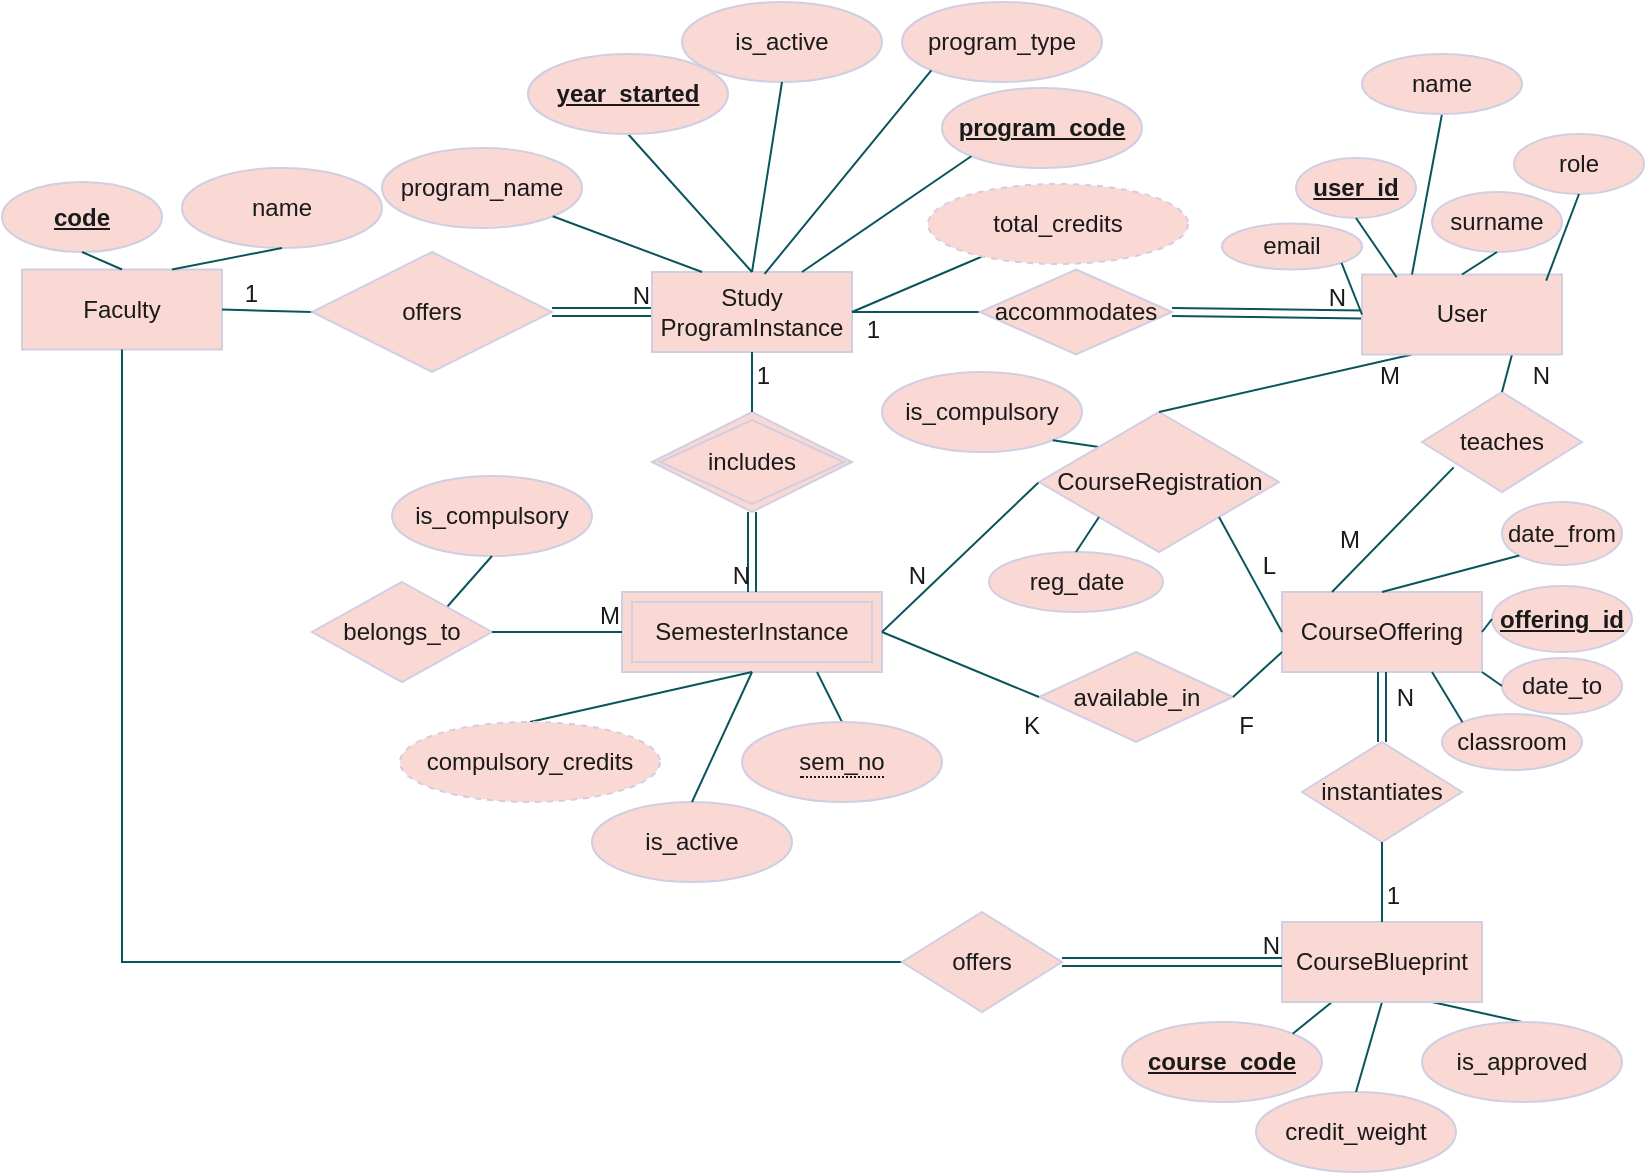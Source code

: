 <mxfile version="26.2.10">
  <diagram name="Page-1" id="ZFAcVRVE-hqpHr65Nv5H">
    <mxGraphModel dx="703" dy="483" grid="1" gridSize="10" guides="1" tooltips="1" connect="1" arrows="1" fold="1" page="1" pageScale="1" pageWidth="827" pageHeight="1169" math="0" shadow="0">
      <root>
        <mxCell id="0" />
        <mxCell id="1" parent="0" />
        <mxCell id="Cuksicx7Q6Ttsj1FzyHK-64" value="Faculty" style="whiteSpace=wrap;html=1;align=center;labelBackgroundColor=none;fillColor=#FAD9D5;strokeColor=#D0CEE2;fontColor=#1A1A1A;" parent="1" vertex="1">
          <mxGeometry x="16" y="203.75" width="100" height="40" as="geometry" />
        </mxCell>
        <mxCell id="Cuksicx7Q6Ttsj1FzyHK-65" value="&lt;b&gt;code&lt;/b&gt;" style="ellipse;whiteSpace=wrap;html=1;align=center;fontStyle=4;labelBackgroundColor=none;fillColor=#FAD9D5;strokeColor=#D0CEE2;fontColor=#1A1A1A;" parent="1" vertex="1">
          <mxGeometry x="6" y="160" width="80" height="35" as="geometry" />
        </mxCell>
        <mxCell id="Cuksicx7Q6Ttsj1FzyHK-66" value="" style="endArrow=none;html=1;rounded=0;entryX=0.5;entryY=0;entryDx=0;entryDy=0;exitX=0.5;exitY=1;exitDx=0;exitDy=0;labelBackgroundColor=none;fontColor=default;strokeColor=#09555B;" parent="1" source="Cuksicx7Q6Ttsj1FzyHK-65" target="Cuksicx7Q6Ttsj1FzyHK-64" edge="1">
          <mxGeometry relative="1" as="geometry">
            <mxPoint x="66" y="170" as="sourcePoint" />
            <mxPoint x="41" y="244" as="targetPoint" />
          </mxGeometry>
        </mxCell>
        <mxCell id="Cuksicx7Q6Ttsj1FzyHK-67" value="" style="shape=link;html=1;rounded=0;exitX=1;exitY=0.5;exitDx=0;exitDy=0;entryX=0;entryY=0.5;entryDx=0;entryDy=0;labelBackgroundColor=none;fontColor=default;strokeColor=#09555B;" parent="1" source="Cuksicx7Q6Ttsj1FzyHK-72" target="Cuksicx7Q6Ttsj1FzyHK-71" edge="1">
          <mxGeometry relative="1" as="geometry">
            <mxPoint x="271" y="225" as="sourcePoint" />
            <mxPoint x="331" y="225" as="targetPoint" />
          </mxGeometry>
        </mxCell>
        <mxCell id="Cuksicx7Q6Ttsj1FzyHK-68" value="N" style="resizable=0;html=1;whiteSpace=wrap;align=right;verticalAlign=bottom;labelBackgroundColor=none;fillColor=#FAD9D5;strokeColor=#D0CEE2;fontColor=#1A1A1A;" parent="Cuksicx7Q6Ttsj1FzyHK-67" connectable="0" vertex="1">
          <mxGeometry x="1" relative="1" as="geometry" />
        </mxCell>
        <mxCell id="Cuksicx7Q6Ttsj1FzyHK-69" value="" style="endArrow=none;html=1;rounded=0;exitX=1;exitY=0.5;exitDx=0;exitDy=0;entryX=0;entryY=0.5;entryDx=0;entryDy=0;labelBackgroundColor=none;fontColor=default;strokeColor=#09555B;" parent="1" source="Cuksicx7Q6Ttsj1FzyHK-64" target="Cuksicx7Q6Ttsj1FzyHK-72" edge="1">
          <mxGeometry relative="1" as="geometry">
            <mxPoint x="131" y="275" as="sourcePoint" />
            <mxPoint x="181" y="225" as="targetPoint" />
          </mxGeometry>
        </mxCell>
        <mxCell id="Cuksicx7Q6Ttsj1FzyHK-70" value="1" style="resizable=0;html=1;whiteSpace=wrap;align=right;verticalAlign=bottom;labelBackgroundColor=none;fillColor=#FAD9D5;strokeColor=#D0CEE2;fontColor=#1A1A1A;" parent="Cuksicx7Q6Ttsj1FzyHK-69" connectable="0" vertex="1">
          <mxGeometry x="1" relative="1" as="geometry">
            <mxPoint x="-25" as="offset" />
          </mxGeometry>
        </mxCell>
        <mxCell id="Cuksicx7Q6Ttsj1FzyHK-71" value="Study ProgramInstance" style="whiteSpace=wrap;html=1;align=center;labelBackgroundColor=none;fillColor=#FAD9D5;strokeColor=#D0CEE2;fontColor=#1A1A1A;" parent="1" vertex="1">
          <mxGeometry x="331" y="205" width="100" height="40" as="geometry" />
        </mxCell>
        <mxCell id="Cuksicx7Q6Ttsj1FzyHK-72" value="offers" style="shape=rhombus;perimeter=rhombusPerimeter;whiteSpace=wrap;html=1;align=center;labelBackgroundColor=none;fillColor=#FAD9D5;strokeColor=#D0CEE2;fontColor=#1A1A1A;" parent="1" vertex="1">
          <mxGeometry x="161" y="195" width="120" height="60" as="geometry" />
        </mxCell>
        <mxCell id="Cuksicx7Q6Ttsj1FzyHK-73" value="SemesterInstance" style="shape=ext;margin=3;double=1;whiteSpace=wrap;html=1;align=center;labelBackgroundColor=none;fillColor=#FAD9D5;strokeColor=#D0CEE2;fontColor=#1A1A1A;" parent="1" vertex="1">
          <mxGeometry x="316" y="365" width="130" height="40" as="geometry" />
        </mxCell>
        <mxCell id="Cuksicx7Q6Ttsj1FzyHK-74" value="includes" style="shape=rhombus;double=1;perimeter=rhombusPerimeter;whiteSpace=wrap;html=1;align=center;labelBackgroundColor=none;fillColor=#FAD9D5;strokeColor=#D0CEE2;fontColor=#1A1A1A;" parent="1" vertex="1">
          <mxGeometry x="331" y="275" width="100" height="50" as="geometry" />
        </mxCell>
        <mxCell id="Cuksicx7Q6Ttsj1FzyHK-75" value="" style="endArrow=none;html=1;rounded=0;exitX=0.5;exitY=1;exitDx=0;exitDy=0;entryX=0.5;entryY=0;entryDx=0;entryDy=0;labelBackgroundColor=none;fontColor=default;strokeColor=#09555B;" parent="1" source="Cuksicx7Q6Ttsj1FzyHK-71" target="Cuksicx7Q6Ttsj1FzyHK-74" edge="1">
          <mxGeometry relative="1" as="geometry">
            <mxPoint x="211" y="295" as="sourcePoint" />
            <mxPoint x="371" y="295" as="targetPoint" />
          </mxGeometry>
        </mxCell>
        <mxCell id="Cuksicx7Q6Ttsj1FzyHK-76" value="1" style="resizable=0;html=1;whiteSpace=wrap;align=right;verticalAlign=bottom;labelBackgroundColor=none;fillColor=#FAD9D5;strokeColor=#D0CEE2;fontColor=#1A1A1A;" parent="1" connectable="0" vertex="1">
          <mxGeometry x="391.0" y="265" as="geometry" />
        </mxCell>
        <mxCell id="Cuksicx7Q6Ttsj1FzyHK-77" value="" style="shape=link;html=1;rounded=0;exitX=0.5;exitY=1;exitDx=0;exitDy=0;entryX=0.5;entryY=0;entryDx=0;entryDy=0;labelBackgroundColor=none;fontColor=default;strokeColor=#09555B;" parent="1" source="Cuksicx7Q6Ttsj1FzyHK-74" target="Cuksicx7Q6Ttsj1FzyHK-73" edge="1">
          <mxGeometry relative="1" as="geometry">
            <mxPoint x="191" y="375" as="sourcePoint" />
            <mxPoint x="351" y="375" as="targetPoint" />
          </mxGeometry>
        </mxCell>
        <mxCell id="Cuksicx7Q6Ttsj1FzyHK-78" value="N" style="resizable=0;html=1;whiteSpace=wrap;align=right;verticalAlign=bottom;labelBackgroundColor=none;fillColor=#FAD9D5;strokeColor=#D0CEE2;fontColor=#1A1A1A;" parent="Cuksicx7Q6Ttsj1FzyHK-77" connectable="0" vertex="1">
          <mxGeometry x="1" relative="1" as="geometry" />
        </mxCell>
        <mxCell id="Cuksicx7Q6Ttsj1FzyHK-79" value="CourseOffering" style="whiteSpace=wrap;html=1;align=center;labelBackgroundColor=none;fillColor=#FAD9D5;strokeColor=#D0CEE2;fontColor=#1A1A1A;" parent="1" vertex="1">
          <mxGeometry x="646" y="365" width="100" height="40" as="geometry" />
        </mxCell>
        <mxCell id="Cuksicx7Q6Ttsj1FzyHK-80" value="&lt;b&gt;course_code&lt;/b&gt;" style="ellipse;whiteSpace=wrap;html=1;align=center;fontStyle=4;labelBackgroundColor=none;fillColor=#FAD9D5;strokeColor=#D0CEE2;fontColor=#1A1A1A;" parent="1" vertex="1">
          <mxGeometry x="566" y="580" width="100" height="40" as="geometry" />
        </mxCell>
        <mxCell id="Cuksicx7Q6Ttsj1FzyHK-81" value="" style="endArrow=none;html=1;rounded=0;entryX=0.25;entryY=1;entryDx=0;entryDy=0;exitX=1;exitY=0;exitDx=0;exitDy=0;labelBackgroundColor=none;fontColor=default;strokeColor=#09555B;" parent="1" source="Cuksicx7Q6Ttsj1FzyHK-80" target="Cuksicx7Q6Ttsj1FzyHK-130" edge="1">
          <mxGeometry relative="1" as="geometry">
            <mxPoint x="111" y="535" as="sourcePoint" />
            <mxPoint x="271" y="535" as="targetPoint" />
          </mxGeometry>
        </mxCell>
        <mxCell id="Cuksicx7Q6Ttsj1FzyHK-82" value="" style="endArrow=none;html=1;rounded=0;exitX=0.75;exitY=1;exitDx=0;exitDy=0;entryX=0.5;entryY=0;entryDx=0;entryDy=0;labelBackgroundColor=none;fontColor=default;strokeColor=#09555B;" parent="1" source="Cuksicx7Q6Ttsj1FzyHK-73" target="Cuksicx7Q6Ttsj1FzyHK-83" edge="1">
          <mxGeometry relative="1" as="geometry">
            <mxPoint x="101" y="435" as="sourcePoint" />
            <mxPoint x="421" y="445" as="targetPoint" />
          </mxGeometry>
        </mxCell>
        <mxCell id="Cuksicx7Q6Ttsj1FzyHK-83" value="&lt;span style=&quot;border-bottom-width: 1px; border-bottom-style: dotted; border-bottom-color: currentcolor;&quot;&gt;sem_no&lt;/span&gt;" style="ellipse;whiteSpace=wrap;html=1;align=center;labelBackgroundColor=none;fillColor=#FAD9D5;strokeColor=#D0CEE2;fontColor=#1A1A1A;" parent="1" vertex="1">
          <mxGeometry x="376" y="430" width="100" height="40" as="geometry" />
        </mxCell>
        <mxCell id="Cuksicx7Q6Ttsj1FzyHK-84" value="" style="endArrow=none;html=1;rounded=0;exitX=0.5;exitY=0;exitDx=0;exitDy=0;entryX=0.5;entryY=1;entryDx=0;entryDy=0;labelBackgroundColor=none;fontColor=default;strokeColor=#09555B;" parent="1" source="Cuksicx7Q6Ttsj1FzyHK-88" target="Cuksicx7Q6Ttsj1FzyHK-73" edge="1">
          <mxGeometry relative="1" as="geometry">
            <mxPoint x="276" y="455" as="sourcePoint" />
            <mxPoint x="131" y="425" as="targetPoint" />
          </mxGeometry>
        </mxCell>
        <mxCell id="Cuksicx7Q6Ttsj1FzyHK-85" value="&lt;b&gt;program_code&lt;/b&gt;" style="ellipse;whiteSpace=wrap;html=1;align=center;fontStyle=4;labelBackgroundColor=none;fillColor=#FAD9D5;strokeColor=#D0CEE2;fontColor=#1A1A1A;" parent="1" vertex="1">
          <mxGeometry x="476" y="113" width="100" height="40" as="geometry" />
        </mxCell>
        <mxCell id="Cuksicx7Q6Ttsj1FzyHK-86" value="" style="endArrow=none;html=1;rounded=0;exitX=0.75;exitY=0;exitDx=0;exitDy=0;entryX=0;entryY=1;entryDx=0;entryDy=0;labelBackgroundColor=none;fontColor=default;strokeColor=#09555B;" parent="1" source="Cuksicx7Q6Ttsj1FzyHK-71" target="Cuksicx7Q6Ttsj1FzyHK-85" edge="1">
          <mxGeometry relative="1" as="geometry">
            <mxPoint x="121" y="455" as="sourcePoint" />
            <mxPoint x="141" y="435" as="targetPoint" />
          </mxGeometry>
        </mxCell>
        <mxCell id="Cuksicx7Q6Ttsj1FzyHK-87" value="is_compulsory" style="ellipse;whiteSpace=wrap;html=1;align=center;labelBackgroundColor=none;fillColor=#FAD9D5;strokeColor=#D0CEE2;fontColor=#1A1A1A;" parent="1" vertex="1">
          <mxGeometry x="201" y="307" width="100" height="40" as="geometry" />
        </mxCell>
        <mxCell id="Cuksicx7Q6Ttsj1FzyHK-88" value="compulsory_credits" style="ellipse;whiteSpace=wrap;html=1;align=center;dashed=1;labelBackgroundColor=none;fillColor=#FAD9D5;strokeColor=#D0CEE2;fontColor=#1A1A1A;" parent="1" vertex="1">
          <mxGeometry x="205" y="430" width="130" height="40" as="geometry" />
        </mxCell>
        <mxCell id="Cuksicx7Q6Ttsj1FzyHK-89" value="" style="endArrow=none;html=1;rounded=0;exitX=0.5;exitY=1;exitDx=0;exitDy=0;entryX=1;entryY=0;entryDx=0;entryDy=0;labelBackgroundColor=none;fontColor=default;strokeColor=#09555B;" parent="1" source="Cuksicx7Q6Ttsj1FzyHK-87" target="Cuksicx7Q6Ttsj1FzyHK-91" edge="1">
          <mxGeometry relative="1" as="geometry">
            <mxPoint x="296" y="475" as="sourcePoint" />
            <mxPoint x="121" y="405" as="targetPoint" />
          </mxGeometry>
        </mxCell>
        <mxCell id="Cuksicx7Q6Ttsj1FzyHK-90" value="credit_weight" style="ellipse;whiteSpace=wrap;html=1;align=center;labelBackgroundColor=none;fillColor=#FAD9D5;strokeColor=#D0CEE2;fontColor=#1A1A1A;" parent="1" vertex="1">
          <mxGeometry x="633" y="615" width="100" height="40" as="geometry" />
        </mxCell>
        <mxCell id="Cuksicx7Q6Ttsj1FzyHK-91" value="belongs_to" style="shape=rhombus;perimeter=rhombusPerimeter;whiteSpace=wrap;html=1;align=center;labelBackgroundColor=none;fillColor=#FAD9D5;strokeColor=#D0CEE2;fontColor=#1A1A1A;" parent="1" vertex="1">
          <mxGeometry x="161" y="360" width="90" height="50" as="geometry" />
        </mxCell>
        <mxCell id="Cuksicx7Q6Ttsj1FzyHK-92" value="program_name" style="ellipse;whiteSpace=wrap;html=1;align=center;labelBackgroundColor=none;fillColor=#FAD9D5;strokeColor=#D0CEE2;fontColor=#1A1A1A;" parent="1" vertex="1">
          <mxGeometry x="196" y="143" width="100" height="40" as="geometry" />
        </mxCell>
        <mxCell id="Cuksicx7Q6Ttsj1FzyHK-93" value="" style="endArrow=none;html=1;rounded=0;exitX=0.25;exitY=0;exitDx=0;exitDy=0;entryX=1;entryY=1;entryDx=0;entryDy=0;labelBackgroundColor=none;fontColor=default;strokeColor=#09555B;" parent="1" source="Cuksicx7Q6Ttsj1FzyHK-71" target="Cuksicx7Q6Ttsj1FzyHK-92" edge="1">
          <mxGeometry relative="1" as="geometry">
            <mxPoint x="391" y="215" as="sourcePoint" />
            <mxPoint x="421" y="175" as="targetPoint" />
          </mxGeometry>
        </mxCell>
        <mxCell id="Cuksicx7Q6Ttsj1FzyHK-96" value="" style="endArrow=none;html=1;rounded=0;exitX=1;exitY=0.5;exitDx=0;exitDy=0;entryX=0;entryY=0.5;entryDx=0;entryDy=0;labelBackgroundColor=none;fontColor=default;strokeColor=#09555B;" parent="1" source="Cuksicx7Q6Ttsj1FzyHK-91" target="Cuksicx7Q6Ttsj1FzyHK-73" edge="1">
          <mxGeometry relative="1" as="geometry">
            <mxPoint x="111" y="395" as="sourcePoint" />
            <mxPoint x="171" y="395" as="targetPoint" />
          </mxGeometry>
        </mxCell>
        <mxCell id="Cuksicx7Q6Ttsj1FzyHK-97" value="M" style="resizable=0;html=1;whiteSpace=wrap;align=right;verticalAlign=bottom;labelBackgroundColor=none;fillColor=#FAD9D5;strokeColor=#D0CEE2;fontColor=#1A1A1A;" parent="Cuksicx7Q6Ttsj1FzyHK-96" connectable="0" vertex="1">
          <mxGeometry x="1" relative="1" as="geometry">
            <mxPoint as="offset" />
          </mxGeometry>
        </mxCell>
        <mxCell id="Cuksicx7Q6Ttsj1FzyHK-98" value="" style="endArrow=none;html=1;rounded=0;entryX=1;entryY=0.5;entryDx=0;entryDy=0;labelBackgroundColor=none;fontColor=default;strokeColor=#09555B;" parent="1" source="Cuksicx7Q6Ttsj1FzyHK-99" target="Cuksicx7Q6Ttsj1FzyHK-71" edge="1">
          <mxGeometry relative="1" as="geometry">
            <mxPoint x="366" y="215" as="sourcePoint" />
            <mxPoint x="318" y="154" as="targetPoint" />
          </mxGeometry>
        </mxCell>
        <mxCell id="Cuksicx7Q6Ttsj1FzyHK-99" value="total_credits" style="ellipse;whiteSpace=wrap;html=1;align=center;dashed=1;labelBackgroundColor=none;fillColor=#FAD9D5;strokeColor=#D0CEE2;fontColor=#1A1A1A;" parent="1" vertex="1">
          <mxGeometry x="469" y="161" width="130" height="40" as="geometry" />
        </mxCell>
        <mxCell id="Cuksicx7Q6Ttsj1FzyHK-100" value="N" style="resizable=0;html=1;whiteSpace=wrap;align=right;verticalAlign=bottom;labelBackgroundColor=none;fillColor=#FAD9D5;strokeColor=#D0CEE2;fontColor=#1A1A1A;" parent="1" connectable="0" vertex="1">
          <mxGeometry x="469.0" y="365" as="geometry" />
        </mxCell>
        <mxCell id="Cuksicx7Q6Ttsj1FzyHK-101" value="" style="endArrow=none;html=1;rounded=0;exitX=1;exitY=0.5;exitDx=0;exitDy=0;entryX=0;entryY=0.5;entryDx=0;entryDy=0;labelBackgroundColor=none;fontColor=default;strokeColor=#09555B;" parent="1" source="Cuksicx7Q6Ttsj1FzyHK-73" target="Cuksicx7Q6Ttsj1FzyHK-121" edge="1">
          <mxGeometry relative="1" as="geometry">
            <mxPoint x="501" y="330" as="sourcePoint" />
            <mxPoint x="491" y="385" as="targetPoint" />
          </mxGeometry>
        </mxCell>
        <mxCell id="Cuksicx7Q6Ttsj1FzyHK-102" value="" style="endArrow=none;html=1;rounded=0;entryX=0.5;entryY=0;entryDx=0;entryDy=0;exitX=0.5;exitY=1;exitDx=0;exitDy=0;labelBackgroundColor=none;fontColor=default;strokeColor=#09555B;" parent="1" source="Cuksicx7Q6Ttsj1FzyHK-105" target="Cuksicx7Q6Ttsj1FzyHK-71" edge="1">
          <mxGeometry relative="1" as="geometry">
            <mxPoint x="396" y="120" as="sourcePoint" />
            <mxPoint x="721" y="375" as="targetPoint" />
          </mxGeometry>
        </mxCell>
        <mxCell id="Cuksicx7Q6Ttsj1FzyHK-103" value="" style="endArrow=none;html=1;rounded=0;exitX=1;exitY=0.5;exitDx=0;exitDy=0;entryX=0;entryY=0.5;entryDx=0;entryDy=0;labelBackgroundColor=none;fontColor=default;strokeColor=#09555B;" parent="1" source="Cuksicx7Q6Ttsj1FzyHK-71" target="Cuksicx7Q6Ttsj1FzyHK-110" edge="1">
          <mxGeometry relative="1" as="geometry">
            <mxPoint x="461" y="264" as="sourcePoint" />
            <mxPoint x="471" y="225" as="targetPoint" />
          </mxGeometry>
        </mxCell>
        <mxCell id="Cuksicx7Q6Ttsj1FzyHK-104" value="1" style="resizable=0;html=1;whiteSpace=wrap;align=right;verticalAlign=bottom;labelBackgroundColor=none;fillColor=#FAD9D5;strokeColor=#D0CEE2;fontColor=#1A1A1A;" parent="1" connectable="0" vertex="1">
          <mxGeometry x="446.0" y="242.5" as="geometry" />
        </mxCell>
        <mxCell id="Cuksicx7Q6Ttsj1FzyHK-105" value="&lt;b&gt;year_started&lt;/b&gt;" style="ellipse;whiteSpace=wrap;html=1;align=center;fontStyle=4;labelBackgroundColor=none;fillColor=#FAD9D5;strokeColor=#D0CEE2;fontColor=#1A1A1A;" parent="1" vertex="1">
          <mxGeometry x="269" y="96" width="100" height="40" as="geometry" />
        </mxCell>
        <mxCell id="Cuksicx7Q6Ttsj1FzyHK-106" value="is_active" style="ellipse;whiteSpace=wrap;html=1;align=center;labelBackgroundColor=none;fillColor=#FAD9D5;strokeColor=#D0CEE2;fontColor=#1A1A1A;" parent="1" vertex="1">
          <mxGeometry x="301" y="470" width="100" height="40" as="geometry" />
        </mxCell>
        <mxCell id="Cuksicx7Q6Ttsj1FzyHK-107" value="" style="endArrow=none;html=1;rounded=0;exitX=0.5;exitY=1;exitDx=0;exitDy=0;entryX=0.5;entryY=0;entryDx=0;entryDy=0;labelBackgroundColor=none;fontColor=default;strokeColor=#09555B;" parent="1" source="Cuksicx7Q6Ttsj1FzyHK-73" target="Cuksicx7Q6Ttsj1FzyHK-106" edge="1">
          <mxGeometry relative="1" as="geometry">
            <mxPoint x="261" y="357" as="sourcePoint" />
            <mxPoint x="239" y="383" as="targetPoint" />
          </mxGeometry>
        </mxCell>
        <mxCell id="Cuksicx7Q6Ttsj1FzyHK-108" value="" style="endArrow=none;html=1;rounded=0;exitX=0.5;exitY=0;exitDx=0;exitDy=0;entryX=0.5;entryY=1;entryDx=0;entryDy=0;labelBackgroundColor=none;fontColor=default;strokeColor=#09555B;" parent="1" source="Cuksicx7Q6Ttsj1FzyHK-90" target="Cuksicx7Q6Ttsj1FzyHK-130" edge="1">
          <mxGeometry relative="1" as="geometry">
            <mxPoint x="-43" y="420" as="sourcePoint" />
            <mxPoint x="11" y="395" as="targetPoint" />
          </mxGeometry>
        </mxCell>
        <mxCell id="Cuksicx7Q6Ttsj1FzyHK-110" value="accommodates" style="shape=rhombus;perimeter=rhombusPerimeter;whiteSpace=wrap;html=1;align=center;labelBackgroundColor=none;fillColor=#FAD9D5;strokeColor=#D0CEE2;fontColor=#1A1A1A;" parent="1" vertex="1">
          <mxGeometry x="495" y="203.75" width="96" height="42.5" as="geometry" />
        </mxCell>
        <mxCell id="Cuksicx7Q6Ttsj1FzyHK-111" value="" style="shape=link;html=1;rounded=0;exitX=1;exitY=0.5;exitDx=0;exitDy=0;entryX=0;entryY=0.5;entryDx=0;entryDy=0;labelBackgroundColor=none;fontColor=default;strokeColor=#09555B;" parent="1" source="Cuksicx7Q6Ttsj1FzyHK-110" target="Cuksicx7Q6Ttsj1FzyHK-158" edge="1">
          <mxGeometry relative="1" as="geometry">
            <mxPoint x="590" y="264" as="sourcePoint" />
            <mxPoint x="646" y="225.005" as="targetPoint" />
          </mxGeometry>
        </mxCell>
        <mxCell id="Cuksicx7Q6Ttsj1FzyHK-112" value="N" style="resizable=0;html=1;whiteSpace=wrap;align=right;verticalAlign=bottom;labelBackgroundColor=none;fillColor=#FAD9D5;strokeColor=#D0CEE2;fontColor=#1A1A1A;" parent="Cuksicx7Q6Ttsj1FzyHK-111" connectable="0" vertex="1">
          <mxGeometry x="1" relative="1" as="geometry">
            <mxPoint x="-6" as="offset" />
          </mxGeometry>
        </mxCell>
        <mxCell id="Cuksicx7Q6Ttsj1FzyHK-113" value="is_active" style="ellipse;whiteSpace=wrap;html=1;align=center;labelBackgroundColor=none;fillColor=#FAD9D5;strokeColor=#D0CEE2;fontColor=#1A1A1A;" parent="1" vertex="1">
          <mxGeometry x="346" y="70" width="100" height="40" as="geometry" />
        </mxCell>
        <mxCell id="Cuksicx7Q6Ttsj1FzyHK-114" value="" style="endArrow=none;html=1;rounded=0;exitX=0.5;exitY=1;exitDx=0;exitDy=0;entryX=0.5;entryY=0;entryDx=0;entryDy=0;labelBackgroundColor=none;fontColor=default;strokeColor=#09555B;" parent="1" source="Cuksicx7Q6Ttsj1FzyHK-113" target="Cuksicx7Q6Ttsj1FzyHK-71" edge="1">
          <mxGeometry relative="1" as="geometry">
            <mxPoint x="318" y="145" as="sourcePoint" />
            <mxPoint x="379" y="201" as="targetPoint" />
          </mxGeometry>
        </mxCell>
        <mxCell id="Cuksicx7Q6Ttsj1FzyHK-115" value="is_compulsory" style="ellipse;whiteSpace=wrap;html=1;align=center;labelBackgroundColor=none;fillColor=#FAD9D5;strokeColor=#D0CEE2;fontColor=#1A1A1A;" parent="1" vertex="1">
          <mxGeometry x="446" y="255" width="100" height="40" as="geometry" />
        </mxCell>
        <mxCell id="Cuksicx7Q6Ttsj1FzyHK-118" value="" style="endArrow=none;html=1;rounded=0;exitX=1;exitY=1;exitDx=0;exitDy=0;entryX=0;entryY=0;entryDx=0;entryDy=0;labelBackgroundColor=none;fontColor=default;strokeColor=#09555B;" parent="1" source="Cuksicx7Q6Ttsj1FzyHK-115" target="Cuksicx7Q6Ttsj1FzyHK-121" edge="1">
          <mxGeometry relative="1" as="geometry">
            <mxPoint x="811" y="364" as="sourcePoint" />
            <mxPoint x="743" y="395" as="targetPoint" />
          </mxGeometry>
        </mxCell>
        <mxCell id="Cuksicx7Q6Ttsj1FzyHK-119" value="" style="endArrow=none;html=1;rounded=0;exitX=0.5;exitY=0;exitDx=0;exitDy=0;entryX=0.75;entryY=1;entryDx=0;entryDy=0;labelBackgroundColor=none;fontColor=default;strokeColor=#09555B;" parent="1" source="Cuksicx7Q6Ttsj1FzyHK-120" target="Cuksicx7Q6Ttsj1FzyHK-130" edge="1">
          <mxGeometry relative="1" as="geometry">
            <mxPoint x="713" y="502" as="sourcePoint" />
            <mxPoint x="683" y="502" as="targetPoint" />
          </mxGeometry>
        </mxCell>
        <mxCell id="Cuksicx7Q6Ttsj1FzyHK-120" value="is_approved" style="ellipse;whiteSpace=wrap;html=1;align=center;labelBackgroundColor=none;fillColor=#FAD9D5;strokeColor=#D0CEE2;fontColor=#1A1A1A;" parent="1" vertex="1">
          <mxGeometry x="716" y="580" width="100" height="40" as="geometry" />
        </mxCell>
        <mxCell id="Cuksicx7Q6Ttsj1FzyHK-121" value="CourseRegistration" style="shape=rhombus;perimeter=rhombusPerimeter;whiteSpace=wrap;html=1;align=center;labelBackgroundColor=none;fillColor=#FAD9D5;strokeColor=#D0CEE2;fontColor=#1A1A1A;" parent="1" vertex="1">
          <mxGeometry x="524.5" y="275" width="120" height="70" as="geometry" />
        </mxCell>
        <mxCell id="Cuksicx7Q6Ttsj1FzyHK-122" value="" style="endArrow=none;html=1;rounded=0;exitX=0;exitY=0.5;exitDx=0;exitDy=0;entryX=1;entryY=1;entryDx=0;entryDy=0;labelBackgroundColor=none;fontColor=default;strokeColor=#09555B;" parent="1" source="Cuksicx7Q6Ttsj1FzyHK-79" target="Cuksicx7Q6Ttsj1FzyHK-121" edge="1">
          <mxGeometry relative="1" as="geometry">
            <mxPoint x="456" y="395" as="sourcePoint" />
            <mxPoint x="501" y="395" as="targetPoint" />
          </mxGeometry>
        </mxCell>
        <mxCell id="Cuksicx7Q6Ttsj1FzyHK-123" value="" style="endArrow=none;html=1;rounded=0;exitX=0.5;exitY=0;exitDx=0;exitDy=0;entryX=0.25;entryY=1;entryDx=0;entryDy=0;labelBackgroundColor=none;fontColor=default;strokeColor=#09555B;" parent="1" source="Cuksicx7Q6Ttsj1FzyHK-121" target="Cuksicx7Q6Ttsj1FzyHK-158" edge="1">
          <mxGeometry relative="1" as="geometry">
            <mxPoint x="466" y="405" as="sourcePoint" />
            <mxPoint x="665.25" y="240.63" as="targetPoint" />
          </mxGeometry>
        </mxCell>
        <mxCell id="Cuksicx7Q6Ttsj1FzyHK-125" value="M" style="resizable=0;html=1;whiteSpace=wrap;align=right;verticalAlign=bottom;labelBackgroundColor=none;fillColor=#FAD9D5;strokeColor=#D0CEE2;fontColor=#1A1A1A;" parent="1" connectable="0" vertex="1">
          <mxGeometry x="706.0" y="265" as="geometry" />
        </mxCell>
        <mxCell id="Cuksicx7Q6Ttsj1FzyHK-126" value="L" style="resizable=0;html=1;whiteSpace=wrap;align=right;verticalAlign=bottom;labelBackgroundColor=none;fillColor=#FAD9D5;strokeColor=#D0CEE2;fontColor=#1A1A1A;" parent="1" connectable="0" vertex="1">
          <mxGeometry x="644.5" y="360" as="geometry" />
        </mxCell>
        <mxCell id="Cuksicx7Q6Ttsj1FzyHK-128" value="" style="endArrow=none;html=1;rounded=0;exitX=0.5;exitY=1;exitDx=0;exitDy=0;entryX=0;entryY=0.5;entryDx=0;entryDy=0;labelBackgroundColor=none;fontColor=default;strokeColor=#09555B;" parent="1" source="Cuksicx7Q6Ttsj1FzyHK-64" target="Cuksicx7Q6Ttsj1FzyHK-131" edge="1">
          <mxGeometry relative="1" as="geometry">
            <mxPoint x="66" y="245" as="sourcePoint" />
            <mxPoint x="316" y="550" as="targetPoint" />
            <Array as="points">
              <mxPoint x="66" y="480" />
              <mxPoint x="66" y="550" />
              <mxPoint x="106" y="550" />
            </Array>
          </mxGeometry>
        </mxCell>
        <mxCell id="Cuksicx7Q6Ttsj1FzyHK-130" value="CourseBlueprint" style="whiteSpace=wrap;html=1;align=center;labelBackgroundColor=none;fillColor=#FAD9D5;strokeColor=#D0CEE2;fontColor=#1A1A1A;" parent="1" vertex="1">
          <mxGeometry x="646" y="530" width="100" height="40" as="geometry" />
        </mxCell>
        <mxCell id="Cuksicx7Q6Ttsj1FzyHK-131" value="offers" style="shape=rhombus;perimeter=rhombusPerimeter;whiteSpace=wrap;html=1;align=center;labelBackgroundColor=none;fillColor=#FAD9D5;strokeColor=#D0CEE2;fontColor=#1A1A1A;" parent="1" vertex="1">
          <mxGeometry x="456" y="525" width="80" height="50" as="geometry" />
        </mxCell>
        <mxCell id="Cuksicx7Q6Ttsj1FzyHK-136" value="" style="shape=link;html=1;rounded=0;exitX=1;exitY=0.5;exitDx=0;exitDy=0;entryX=0;entryY=0.5;entryDx=0;entryDy=0;labelBackgroundColor=none;fontColor=default;strokeColor=#09555B;" parent="1" source="Cuksicx7Q6Ttsj1FzyHK-131" target="Cuksicx7Q6Ttsj1FzyHK-130" edge="1">
          <mxGeometry relative="1" as="geometry">
            <mxPoint x="576" y="549.58" as="sourcePoint" />
            <mxPoint x="626" y="549.58" as="targetPoint" />
          </mxGeometry>
        </mxCell>
        <mxCell id="Cuksicx7Q6Ttsj1FzyHK-137" value="N" style="resizable=0;html=1;whiteSpace=wrap;align=right;verticalAlign=bottom;labelBackgroundColor=none;fillColor=#FAD9D5;strokeColor=#D0CEE2;fontColor=#1A1A1A;" parent="Cuksicx7Q6Ttsj1FzyHK-136" connectable="0" vertex="1">
          <mxGeometry x="1" relative="1" as="geometry" />
        </mxCell>
        <mxCell id="Cuksicx7Q6Ttsj1FzyHK-138" value="instantiates" style="shape=rhombus;perimeter=rhombusPerimeter;whiteSpace=wrap;html=1;align=center;labelBackgroundColor=none;fillColor=#FAD9D5;strokeColor=#D0CEE2;fontColor=#1A1A1A;" parent="1" vertex="1">
          <mxGeometry x="656" y="440" width="80" height="50" as="geometry" />
        </mxCell>
        <mxCell id="Cuksicx7Q6Ttsj1FzyHK-139" value="teaches" style="shape=rhombus;perimeter=rhombusPerimeter;whiteSpace=wrap;html=1;align=center;labelBackgroundColor=none;fillColor=#FAD9D5;strokeColor=#D0CEE2;fontColor=#1A1A1A;" parent="1" vertex="1">
          <mxGeometry x="716" y="265" width="80" height="50" as="geometry" />
        </mxCell>
        <mxCell id="Cuksicx7Q6Ttsj1FzyHK-141" value="" style="endArrow=none;html=1;rounded=0;exitX=0.5;exitY=0;exitDx=0;exitDy=0;entryX=0.75;entryY=1;entryDx=0;entryDy=0;labelBackgroundColor=none;fontColor=default;strokeColor=#09555B;" parent="1" source="Cuksicx7Q6Ttsj1FzyHK-139" target="Cuksicx7Q6Ttsj1FzyHK-158" edge="1">
          <mxGeometry relative="1" as="geometry">
            <mxPoint x="826" y="315" as="sourcePoint" />
            <mxPoint x="802.25" y="240.63" as="targetPoint" />
          </mxGeometry>
        </mxCell>
        <mxCell id="Cuksicx7Q6Ttsj1FzyHK-142" value="" style="endArrow=none;html=1;rounded=0;exitX=0.25;exitY=0;exitDx=0;exitDy=0;entryX=0.198;entryY=0.754;entryDx=0;entryDy=0;labelBackgroundColor=none;fontColor=default;strokeColor=#09555B;entryPerimeter=0;" parent="1" source="Cuksicx7Q6Ttsj1FzyHK-79" target="Cuksicx7Q6Ttsj1FzyHK-139" edge="1">
          <mxGeometry relative="1" as="geometry">
            <mxPoint x="796" y="275" as="sourcePoint" />
            <mxPoint x="737" y="322" as="targetPoint" />
          </mxGeometry>
        </mxCell>
        <mxCell id="Cuksicx7Q6Ttsj1FzyHK-143" value="N" style="resizable=0;html=1;whiteSpace=wrap;align=right;verticalAlign=bottom;labelBackgroundColor=none;fillColor=#FAD9D5;strokeColor=#D0CEE2;fontColor=#1A1A1A;" parent="1" connectable="0" vertex="1">
          <mxGeometry x="781.0" y="265" as="geometry" />
        </mxCell>
        <mxCell id="Cuksicx7Q6Ttsj1FzyHK-144" value="M" style="resizable=0;html=1;whiteSpace=wrap;align=right;verticalAlign=bottom;labelBackgroundColor=none;fillColor=#FAD9D5;strokeColor=#D0CEE2;fontColor=#1A1A1A;" parent="1" connectable="0" vertex="1">
          <mxGeometry x="686.0" y="347" as="geometry" />
        </mxCell>
        <mxCell id="Cuksicx7Q6Ttsj1FzyHK-145" value="" style="shape=link;html=1;rounded=0;exitX=0.5;exitY=0;exitDx=0;exitDy=0;entryX=0.5;entryY=1;entryDx=0;entryDy=0;labelBackgroundColor=none;fontColor=default;strokeColor=#09555B;" parent="1" source="Cuksicx7Q6Ttsj1FzyHK-138" target="Cuksicx7Q6Ttsj1FzyHK-79" edge="1">
          <mxGeometry relative="1" as="geometry">
            <mxPoint x="744" y="405" as="sourcePoint" />
            <mxPoint x="786" y="405" as="targetPoint" />
          </mxGeometry>
        </mxCell>
        <mxCell id="Cuksicx7Q6Ttsj1FzyHK-146" value="N" style="resizable=0;html=1;whiteSpace=wrap;align=right;verticalAlign=bottom;labelBackgroundColor=none;fillColor=#FAD9D5;strokeColor=#D0CEE2;fontColor=#1A1A1A;" parent="Cuksicx7Q6Ttsj1FzyHK-145" connectable="0" vertex="1">
          <mxGeometry x="1" relative="1" as="geometry">
            <mxPoint x="17" y="21" as="offset" />
          </mxGeometry>
        </mxCell>
        <mxCell id="Cuksicx7Q6Ttsj1FzyHK-147" value="" style="endArrow=none;html=1;rounded=0;exitX=0.5;exitY=1;exitDx=0;exitDy=0;entryX=0.5;entryY=0;entryDx=0;entryDy=0;labelBackgroundColor=none;fontColor=default;strokeColor=#09555B;" parent="1" source="Cuksicx7Q6Ttsj1FzyHK-138" target="Cuksicx7Q6Ttsj1FzyHK-130" edge="1">
          <mxGeometry relative="1" as="geometry">
            <mxPoint x="826" y="288" as="sourcePoint" />
            <mxPoint x="861" y="256" as="targetPoint" />
            <Array as="points" />
          </mxGeometry>
        </mxCell>
        <mxCell id="Cuksicx7Q6Ttsj1FzyHK-148" value="1" style="resizable=0;html=1;whiteSpace=wrap;align=right;verticalAlign=bottom;labelBackgroundColor=none;fillColor=#FAD9D5;strokeColor=#D0CEE2;fontColor=#1A1A1A;" parent="1" connectable="0" vertex="1">
          <mxGeometry x="706.0" y="525.0" as="geometry" />
        </mxCell>
        <mxCell id="Cuksicx7Q6Ttsj1FzyHK-149" value="date_from" style="ellipse;whiteSpace=wrap;html=1;align=center;labelBackgroundColor=none;fillColor=#FAD9D5;strokeColor=#D0CEE2;fontColor=#1A1A1A;" parent="1" vertex="1">
          <mxGeometry x="756" y="320" width="60" height="31.5" as="geometry" />
        </mxCell>
        <mxCell id="Cuksicx7Q6Ttsj1FzyHK-150" value="date_to" style="ellipse;whiteSpace=wrap;html=1;align=center;labelBackgroundColor=none;fillColor=#FAD9D5;strokeColor=#D0CEE2;fontColor=#1A1A1A;" parent="1" vertex="1">
          <mxGeometry x="756" y="398" width="60" height="28" as="geometry" />
        </mxCell>
        <mxCell id="Cuksicx7Q6Ttsj1FzyHK-151" value="classroom" style="ellipse;whiteSpace=wrap;html=1;align=center;labelBackgroundColor=none;fillColor=#FAD9D5;strokeColor=#D0CEE2;fontColor=#1A1A1A;" parent="1" vertex="1">
          <mxGeometry x="726" y="426" width="70" height="28" as="geometry" />
        </mxCell>
        <mxCell id="Cuksicx7Q6Ttsj1FzyHK-152" value="" style="endArrow=none;html=1;rounded=0;exitX=0;exitY=1;exitDx=0;exitDy=0;entryX=0.5;entryY=0;entryDx=0;entryDy=0;labelBackgroundColor=none;fontColor=default;strokeColor=#09555B;" parent="1" source="Cuksicx7Q6Ttsj1FzyHK-149" target="Cuksicx7Q6Ttsj1FzyHK-79" edge="1">
          <mxGeometry relative="1" as="geometry">
            <mxPoint x="831" y="525" as="sourcePoint" />
            <mxPoint x="776" y="540" as="targetPoint" />
          </mxGeometry>
        </mxCell>
        <mxCell id="Cuksicx7Q6Ttsj1FzyHK-153" value="" style="endArrow=none;html=1;rounded=0;exitX=0;exitY=0.5;exitDx=0;exitDy=0;entryX=1;entryY=1;entryDx=0;entryDy=0;labelBackgroundColor=none;fontColor=default;strokeColor=#09555B;" parent="1" source="Cuksicx7Q6Ttsj1FzyHK-150" target="Cuksicx7Q6Ttsj1FzyHK-79" edge="1">
          <mxGeometry relative="1" as="geometry">
            <mxPoint x="806" y="370" as="sourcePoint" />
            <mxPoint x="776" y="360" as="targetPoint" />
          </mxGeometry>
        </mxCell>
        <mxCell id="Cuksicx7Q6Ttsj1FzyHK-154" value="" style="endArrow=none;html=1;rounded=0;exitX=0;exitY=0;exitDx=0;exitDy=0;entryX=0.75;entryY=1;entryDx=0;entryDy=0;labelBackgroundColor=none;fontColor=default;strokeColor=#09555B;" parent="1" source="Cuksicx7Q6Ttsj1FzyHK-151" target="Cuksicx7Q6Ttsj1FzyHK-79" edge="1">
          <mxGeometry relative="1" as="geometry">
            <mxPoint x="836" y="400" as="sourcePoint" />
            <mxPoint x="776" y="380" as="targetPoint" />
          </mxGeometry>
        </mxCell>
        <mxCell id="Cuksicx7Q6Ttsj1FzyHK-156" value="&lt;b&gt;offering_id&lt;/b&gt;" style="ellipse;whiteSpace=wrap;html=1;align=center;fontStyle=4;labelBackgroundColor=none;fillColor=#FAD9D5;strokeColor=#D0CEE2;fontColor=#1A1A1A;" parent="1" vertex="1">
          <mxGeometry x="751" y="362" width="70" height="33" as="geometry" />
        </mxCell>
        <mxCell id="Cuksicx7Q6Ttsj1FzyHK-157" value="" style="endArrow=none;html=1;rounded=0;exitX=0;exitY=0.5;exitDx=0;exitDy=0;entryX=1;entryY=0.5;entryDx=0;entryDy=0;labelBackgroundColor=none;fontColor=default;strokeColor=#09555B;" parent="1" source="Cuksicx7Q6Ttsj1FzyHK-156" target="Cuksicx7Q6Ttsj1FzyHK-79" edge="1">
          <mxGeometry relative="1" as="geometry">
            <mxPoint x="856" y="335" as="sourcePoint" />
            <mxPoint x="776" y="360" as="targetPoint" />
          </mxGeometry>
        </mxCell>
        <mxCell id="Cuksicx7Q6Ttsj1FzyHK-158" value="User" style="whiteSpace=wrap;html=1;align=center;labelBackgroundColor=none;fillColor=#FAD9D5;strokeColor=#D0CEE2;fontColor=#1A1A1A;" parent="1" vertex="1">
          <mxGeometry x="686" y="206.25" width="100" height="40" as="geometry" />
        </mxCell>
        <mxCell id="Cuksicx7Q6Ttsj1FzyHK-163" value="&lt;b&gt;user_id&lt;/b&gt;" style="ellipse;whiteSpace=wrap;html=1;align=center;fontStyle=4;labelBackgroundColor=none;fillColor=#FAD9D5;strokeColor=#D0CEE2;fontColor=#1A1A1A;" parent="1" vertex="1">
          <mxGeometry x="653" y="148" width="60" height="30" as="geometry" />
        </mxCell>
        <mxCell id="Cuksicx7Q6Ttsj1FzyHK-164" value="" style="endArrow=none;html=1;rounded=0;exitX=0.173;exitY=0.035;exitDx=0;exitDy=0;entryX=0.5;entryY=1;entryDx=0;entryDy=0;labelBackgroundColor=none;fontColor=default;strokeColor=#09555B;exitPerimeter=0;" parent="1" source="Cuksicx7Q6Ttsj1FzyHK-158" target="Cuksicx7Q6Ttsj1FzyHK-163" edge="1">
          <mxGeometry relative="1" as="geometry">
            <mxPoint x="576" y="302" as="sourcePoint" />
            <mxPoint x="668" y="255" as="targetPoint" />
          </mxGeometry>
        </mxCell>
        <mxCell id="jrxNtr_iuggc9ucb1977-1" value="" style="endArrow=none;html=1;rounded=0;exitX=0.25;exitY=0;exitDx=0;exitDy=0;entryX=0.5;entryY=1;entryDx=0;entryDy=0;labelBackgroundColor=none;fontColor=default;strokeColor=#09555B;" parent="1" source="Cuksicx7Q6Ttsj1FzyHK-158" target="jrxNtr_iuggc9ucb1977-2" edge="1">
          <mxGeometry relative="1" as="geometry">
            <mxPoint x="876" y="103" as="sourcePoint" />
            <mxPoint x="916" y="110" as="targetPoint" />
          </mxGeometry>
        </mxCell>
        <mxCell id="jrxNtr_iuggc9ucb1977-2" value="name" style="ellipse;whiteSpace=wrap;html=1;align=center;labelBackgroundColor=none;fillColor=#FAD9D5;strokeColor=#D0CEE2;fontColor=#1A1A1A;" parent="1" vertex="1">
          <mxGeometry x="686" y="96" width="80" height="30" as="geometry" />
        </mxCell>
        <mxCell id="jrxNtr_iuggc9ucb1977-4" value="surname" style="ellipse;whiteSpace=wrap;html=1;align=center;labelBackgroundColor=none;fillColor=#FAD9D5;strokeColor=#D0CEE2;fontColor=#1A1A1A;" parent="1" vertex="1">
          <mxGeometry x="721" y="165" width="65" height="30" as="geometry" />
        </mxCell>
        <mxCell id="jrxNtr_iuggc9ucb1977-5" value="" style="endArrow=none;html=1;rounded=0;exitX=0.5;exitY=0;exitDx=0;exitDy=0;entryX=0.5;entryY=1;entryDx=0;entryDy=0;labelBackgroundColor=none;fontColor=default;strokeColor=#09555B;" parent="1" source="Cuksicx7Q6Ttsj1FzyHK-158" target="jrxNtr_iuggc9ucb1977-4" edge="1">
          <mxGeometry relative="1" as="geometry">
            <mxPoint x="876" y="113" as="sourcePoint" />
            <mxPoint x="956" y="103" as="targetPoint" />
          </mxGeometry>
        </mxCell>
        <mxCell id="jrxNtr_iuggc9ucb1977-6" value="email" style="ellipse;whiteSpace=wrap;html=1;align=center;labelBackgroundColor=none;fillColor=#FAD9D5;strokeColor=#D0CEE2;fontColor=#1A1A1A;" parent="1" vertex="1">
          <mxGeometry x="616" y="180.75" width="70" height="23" as="geometry" />
        </mxCell>
        <mxCell id="jrxNtr_iuggc9ucb1977-7" value="" style="endArrow=none;html=1;rounded=0;exitX=0;exitY=0.5;exitDx=0;exitDy=0;entryX=1;entryY=1;entryDx=0;entryDy=0;labelBackgroundColor=none;fontColor=default;strokeColor=#09555B;" parent="1" source="Cuksicx7Q6Ttsj1FzyHK-158" target="jrxNtr_iuggc9ucb1977-6" edge="1">
          <mxGeometry relative="1" as="geometry">
            <mxPoint x="851" y="83" as="sourcePoint" />
            <mxPoint x="916" y="60" as="targetPoint" />
          </mxGeometry>
        </mxCell>
        <mxCell id="gDirljBr_H3MMwNp9Sqr-2" value="program_type" style="ellipse;whiteSpace=wrap;html=1;align=center;labelBackgroundColor=none;fillColor=#FAD9D5;strokeColor=#D0CEE2;fontColor=#1A1A1A;" vertex="1" parent="1">
          <mxGeometry x="456" y="70" width="100" height="40" as="geometry" />
        </mxCell>
        <mxCell id="gDirljBr_H3MMwNp9Sqr-3" value="" style="endArrow=none;html=1;rounded=0;exitX=0;exitY=1;exitDx=0;exitDy=0;entryX=0.563;entryY=0.024;entryDx=0;entryDy=0;entryPerimeter=0;labelBackgroundColor=none;fontColor=default;strokeColor=#09555B;" edge="1" parent="1" source="gDirljBr_H3MMwNp9Sqr-2" target="Cuksicx7Q6Ttsj1FzyHK-71">
          <mxGeometry relative="1" as="geometry">
            <mxPoint x="406" y="120" as="sourcePoint" />
            <mxPoint x="391" y="215" as="targetPoint" />
          </mxGeometry>
        </mxCell>
        <mxCell id="gDirljBr_H3MMwNp9Sqr-8" value="available_in" style="shape=rhombus;perimeter=rhombusPerimeter;whiteSpace=wrap;html=1;align=center;labelBackgroundColor=none;fillColor=#FAD9D5;strokeColor=#D0CEE2;fontColor=#1A1A1A;" vertex="1" parent="1">
          <mxGeometry x="524.5" y="395" width="97" height="45" as="geometry" />
        </mxCell>
        <mxCell id="gDirljBr_H3MMwNp9Sqr-9" value="" style="endArrow=none;html=1;rounded=0;exitX=1;exitY=0.5;exitDx=0;exitDy=0;entryX=0;entryY=0.5;entryDx=0;entryDy=0;labelBackgroundColor=none;fontColor=default;strokeColor=#09555B;" edge="1" parent="1" source="Cuksicx7Q6Ttsj1FzyHK-73" target="gDirljBr_H3MMwNp9Sqr-8">
          <mxGeometry relative="1" as="geometry">
            <mxPoint x="456" y="395" as="sourcePoint" />
            <mxPoint x="523" y="325" as="targetPoint" />
          </mxGeometry>
        </mxCell>
        <mxCell id="gDirljBr_H3MMwNp9Sqr-10" value="" style="endArrow=none;html=1;rounded=0;exitX=1;exitY=0.5;exitDx=0;exitDy=0;entryX=0;entryY=0.75;entryDx=0;entryDy=0;labelBackgroundColor=none;fontColor=default;strokeColor=#09555B;" edge="1" parent="1" source="gDirljBr_H3MMwNp9Sqr-8" target="Cuksicx7Q6Ttsj1FzyHK-79">
          <mxGeometry relative="1" as="geometry">
            <mxPoint x="546" y="430" as="sourcePoint" />
            <mxPoint x="618" y="429" as="targetPoint" />
          </mxGeometry>
        </mxCell>
        <mxCell id="gDirljBr_H3MMwNp9Sqr-11" value="K" style="resizable=0;html=1;whiteSpace=wrap;align=right;verticalAlign=bottom;labelBackgroundColor=none;fillColor=#FAD9D5;strokeColor=#D0CEE2;fontColor=#1A1A1A;" connectable="0" vertex="1" parent="1">
          <mxGeometry x="526.0" y="440" as="geometry" />
        </mxCell>
        <mxCell id="gDirljBr_H3MMwNp9Sqr-14" value="name" style="ellipse;whiteSpace=wrap;html=1;align=center;labelBackgroundColor=none;fillColor=#FAD9D5;strokeColor=#D0CEE2;fontColor=#1A1A1A;" vertex="1" parent="1">
          <mxGeometry x="96" y="153" width="100" height="40" as="geometry" />
        </mxCell>
        <mxCell id="gDirljBr_H3MMwNp9Sqr-15" value="" style="endArrow=none;html=1;rounded=0;exitX=0.75;exitY=0;exitDx=0;exitDy=0;entryX=0.5;entryY=1;entryDx=0;entryDy=0;labelBackgroundColor=none;fontColor=default;strokeColor=#09555B;" edge="1" parent="1" source="Cuksicx7Q6Ttsj1FzyHK-64" target="gDirljBr_H3MMwNp9Sqr-14">
          <mxGeometry relative="1" as="geometry">
            <mxPoint x="366" y="215" as="sourcePoint" />
            <mxPoint x="291" y="187" as="targetPoint" />
          </mxGeometry>
        </mxCell>
        <mxCell id="gDirljBr_H3MMwNp9Sqr-17" value="reg_date" style="ellipse;whiteSpace=wrap;html=1;align=center;labelBackgroundColor=none;fillColor=#FAD9D5;strokeColor=#D0CEE2;fontColor=#1A1A1A;" vertex="1" parent="1">
          <mxGeometry x="499.5" y="345" width="87" height="30" as="geometry" />
        </mxCell>
        <mxCell id="gDirljBr_H3MMwNp9Sqr-18" value="" style="endArrow=none;html=1;rounded=0;exitX=0;exitY=1;exitDx=0;exitDy=0;entryX=0.5;entryY=0;entryDx=0;entryDy=0;labelBackgroundColor=none;fontColor=default;strokeColor=#09555B;" edge="1" parent="1" source="Cuksicx7Q6Ttsj1FzyHK-121" target="gDirljBr_H3MMwNp9Sqr-17">
          <mxGeometry relative="1" as="geometry">
            <mxPoint x="541" y="299" as="sourcePoint" />
            <mxPoint x="553" y="308" as="targetPoint" />
          </mxGeometry>
        </mxCell>
        <mxCell id="gDirljBr_H3MMwNp9Sqr-19" value="F" style="resizable=0;html=1;whiteSpace=wrap;align=right;verticalAlign=bottom;labelBackgroundColor=none;fillColor=#FAD9D5;strokeColor=#D0CEE2;fontColor=#1A1A1A;" connectable="0" vertex="1" parent="1">
          <mxGeometry x="633.0" y="440" as="geometry" />
        </mxCell>
        <mxCell id="gDirljBr_H3MMwNp9Sqr-22" value="role" style="ellipse;whiteSpace=wrap;html=1;align=center;labelBackgroundColor=none;fillColor=#FAD9D5;strokeColor=#D0CEE2;fontColor=#1A1A1A;" vertex="1" parent="1">
          <mxGeometry x="762" y="136" width="65" height="30" as="geometry" />
        </mxCell>
        <mxCell id="gDirljBr_H3MMwNp9Sqr-23" value="" style="endArrow=none;html=1;rounded=0;exitX=0.921;exitY=0.076;exitDx=0;exitDy=0;entryX=0.5;entryY=1;entryDx=0;entryDy=0;labelBackgroundColor=none;fontColor=default;strokeColor=#09555B;exitPerimeter=0;" edge="1" parent="1" source="Cuksicx7Q6Ttsj1FzyHK-158" target="gDirljBr_H3MMwNp9Sqr-22">
          <mxGeometry relative="1" as="geometry">
            <mxPoint x="721" y="216" as="sourcePoint" />
            <mxPoint x="736" y="136" as="targetPoint" />
          </mxGeometry>
        </mxCell>
      </root>
    </mxGraphModel>
  </diagram>
</mxfile>
